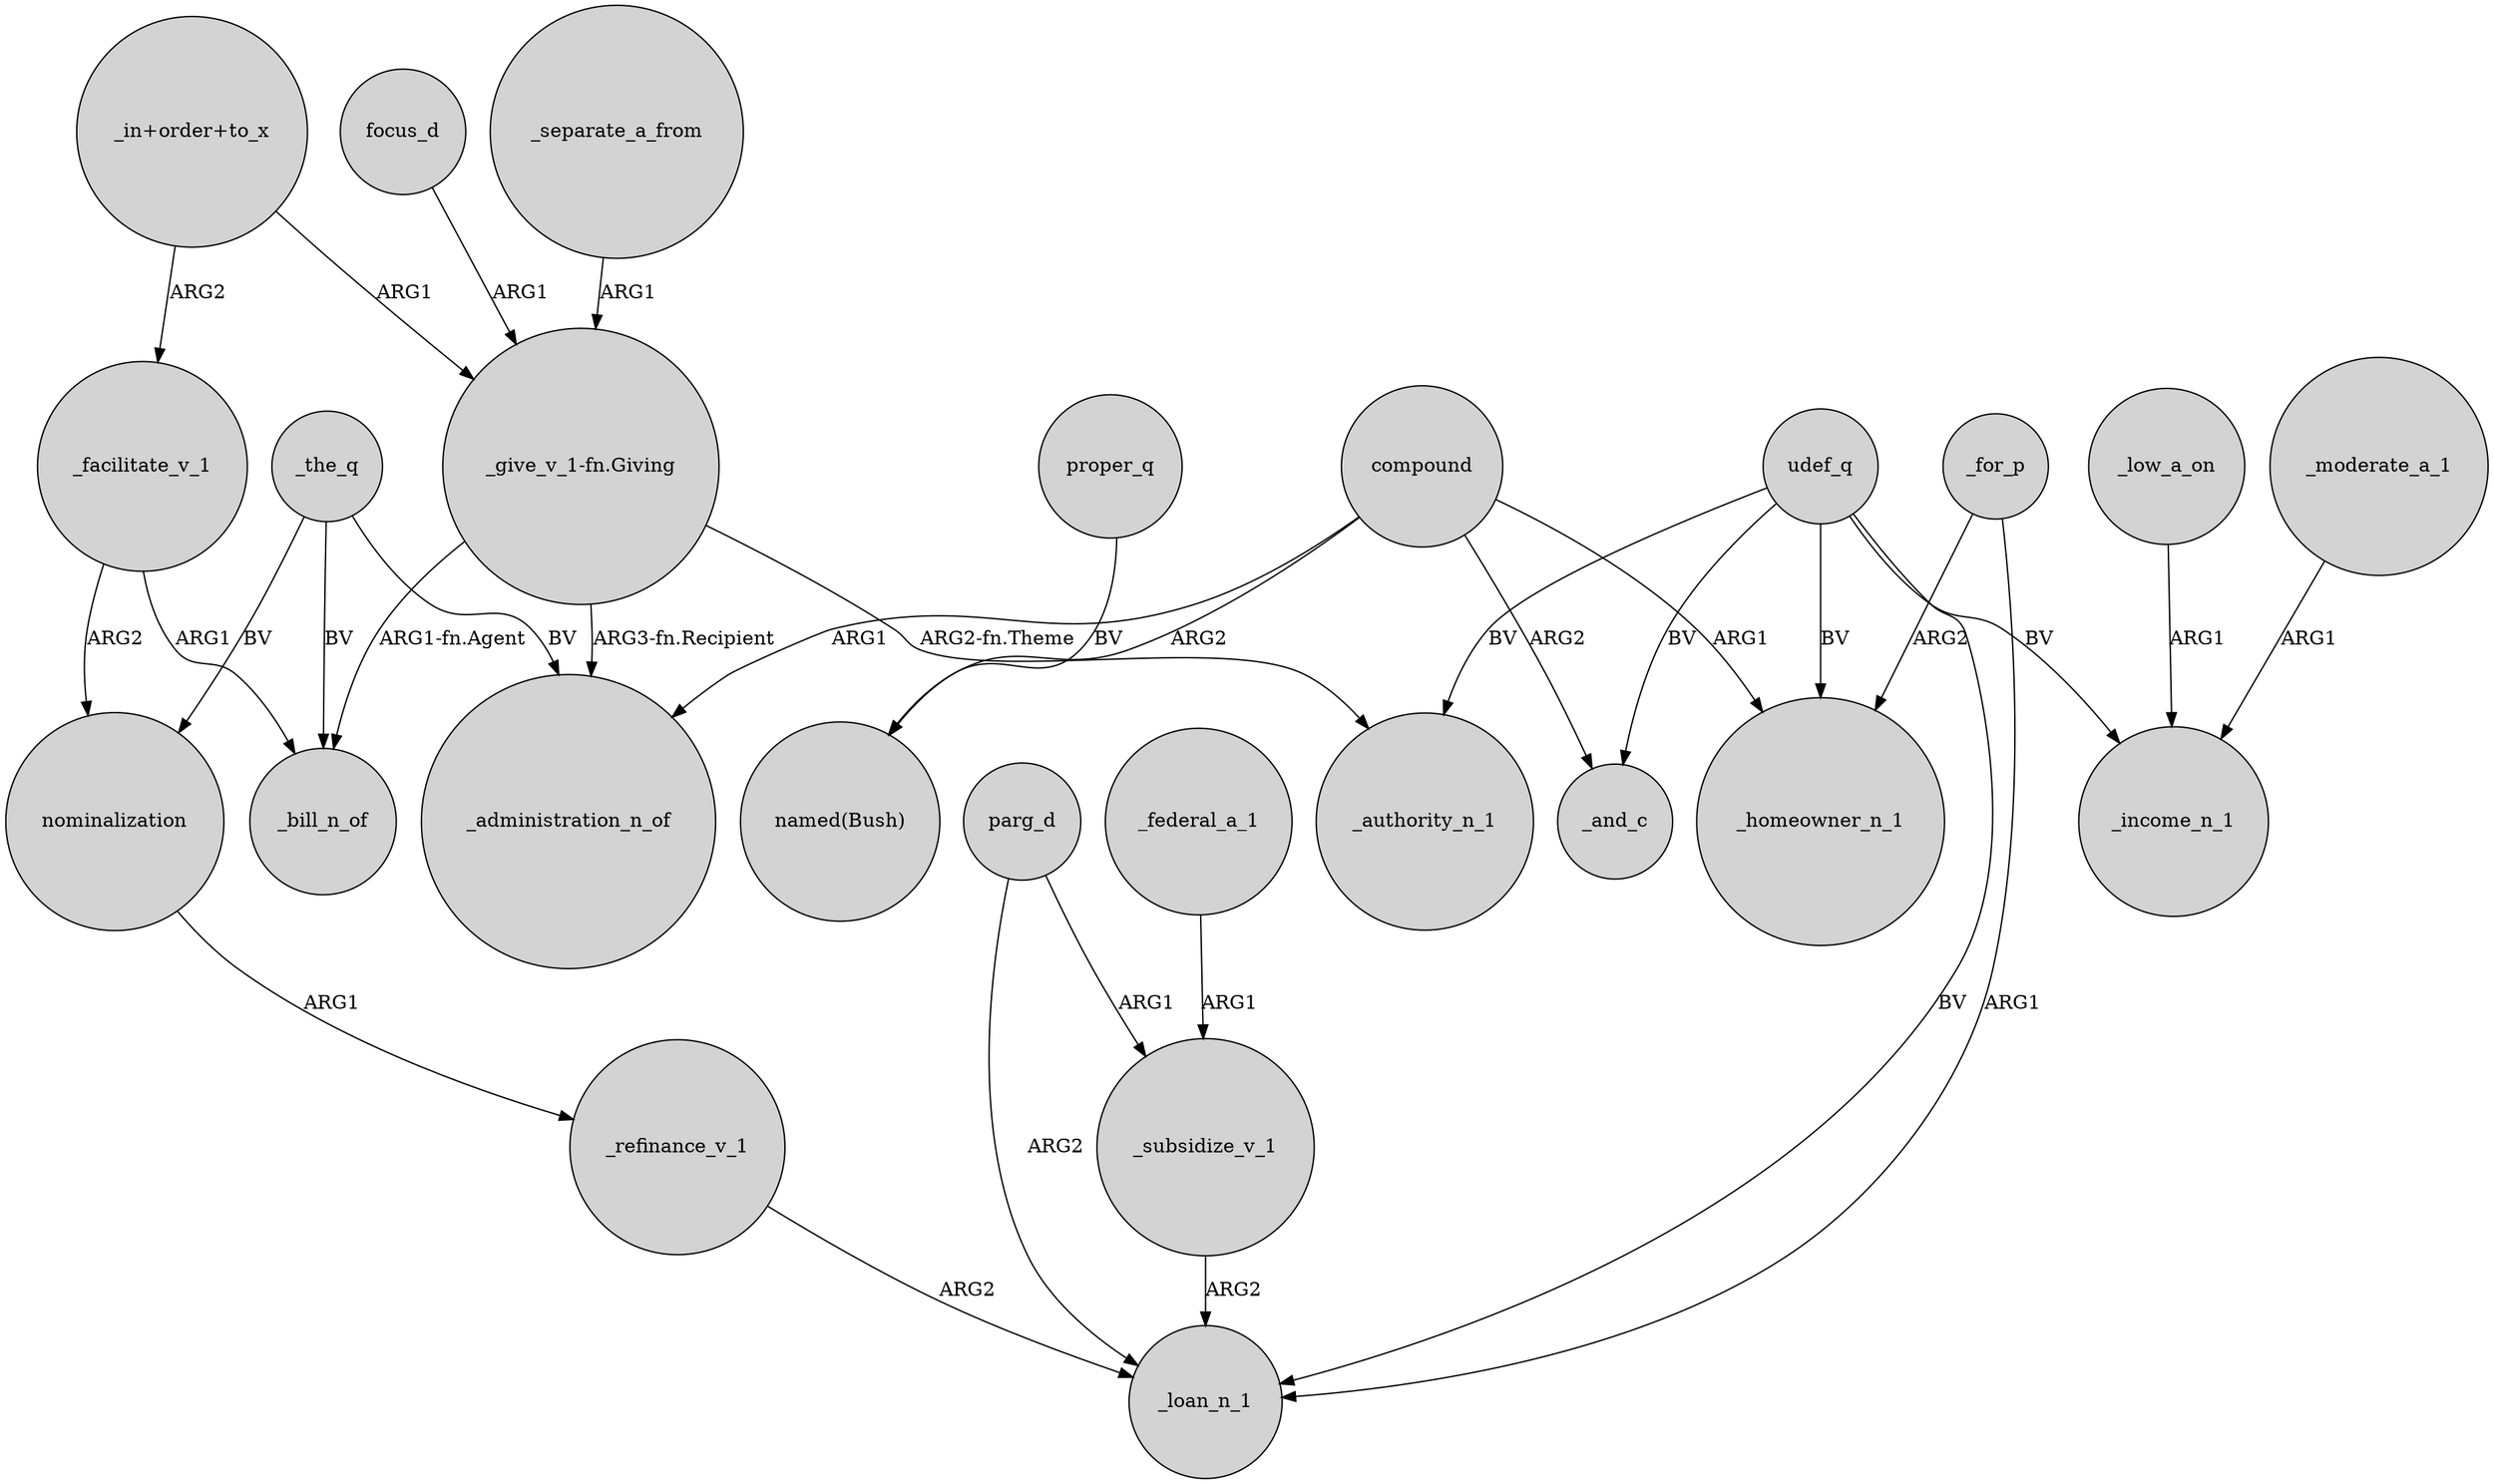 digraph {
	node [shape=circle style=filled]
	_the_q -> _bill_n_of [label=BV]
	parg_d -> _loan_n_1 [label=ARG2]
	_low_a_on -> _income_n_1 [label=ARG1]
	"_give_v_1-fn.Giving" -> _administration_n_of [label="ARG3-fn.Recipient"]
	compound -> "named(Bush)" [label=ARG2]
	_subsidize_v_1 -> _loan_n_1 [label=ARG2]
	_refinance_v_1 -> _loan_n_1 [label=ARG2]
	parg_d -> _subsidize_v_1 [label=ARG1]
	compound -> _administration_n_of [label=ARG1]
	_federal_a_1 -> _subsidize_v_1 [label=ARG1]
	"_in+order+to_x" -> _facilitate_v_1 [label=ARG2]
	udef_q -> _income_n_1 [label=BV]
	compound -> _and_c [label=ARG2]
	udef_q -> _authority_n_1 [label=BV]
	_facilitate_v_1 -> nominalization [label=ARG2]
	focus_d -> "_give_v_1-fn.Giving" [label=ARG1]
	"_give_v_1-fn.Giving" -> _authority_n_1 [label="ARG2-fn.Theme"]
	udef_q -> _homeowner_n_1 [label=BV]
	proper_q -> "named(Bush)" [label=BV]
	_moderate_a_1 -> _income_n_1 [label=ARG1]
	"_in+order+to_x" -> "_give_v_1-fn.Giving" [label=ARG1]
	"_give_v_1-fn.Giving" -> _bill_n_of [label="ARG1-fn.Agent"]
	compound -> _homeowner_n_1 [label=ARG1]
	_for_p -> _homeowner_n_1 [label=ARG2]
	_separate_a_from -> "_give_v_1-fn.Giving" [label=ARG1]
	_facilitate_v_1 -> _bill_n_of [label=ARG1]
	nominalization -> _refinance_v_1 [label=ARG1]
	_the_q -> _administration_n_of [label=BV]
	udef_q -> _and_c [label=BV]
	_for_p -> _loan_n_1 [label=ARG1]
	udef_q -> _loan_n_1 [label=BV]
	_the_q -> nominalization [label=BV]
}
